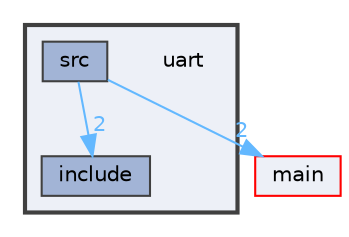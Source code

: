 digraph "uart"
{
 // LATEX_PDF_SIZE
  bgcolor="transparent";
  edge [fontname=Helvetica,fontsize=10,labelfontname=Helvetica,labelfontsize=10];
  node [fontname=Helvetica,fontsize=10,shape=box,height=0.2,width=0.4];
  compound=true
  subgraph clusterdir_43ad556cc113861ad71aa7c6f25342a2 {
    graph [ bgcolor="#edf0f7", pencolor="grey25", label="", fontname=Helvetica,fontsize=10 style="filled,bold", URL="dir_43ad556cc113861ad71aa7c6f25342a2.html",tooltip=""]
    dir_43ad556cc113861ad71aa7c6f25342a2 [shape=plaintext, label="uart"];
  dir_4b89f7852c8e94e98e70f48e5f207310 [label="include", fillcolor="#a2b4d6", color="grey25", style="filled", URL="dir_4b89f7852c8e94e98e70f48e5f207310.html",tooltip=""];
  dir_3ecfcfc4d261a0edf6db6e60e290bf65 [label="src", fillcolor="#a2b4d6", color="grey25", style="filled", URL="dir_3ecfcfc4d261a0edf6db6e60e290bf65.html",tooltip=""];
  }
  dir_5c982d53a68cdbcd421152b4020263a9 [label="main", fillcolor="#edf0f7", color="red", style="filled", URL="dir_5c982d53a68cdbcd421152b4020263a9.html",tooltip=""];
  dir_3ecfcfc4d261a0edf6db6e60e290bf65->dir_4b89f7852c8e94e98e70f48e5f207310 [headlabel="2", labeldistance=1.5 headhref="dir_000005_000001.html" href="dir_000005_000001.html" color="steelblue1" fontcolor="steelblue1"];
  dir_3ecfcfc4d261a0edf6db6e60e290bf65->dir_5c982d53a68cdbcd421152b4020263a9 [headlabel="2", labeldistance=1.5 headhref="dir_000005_000003.html" href="dir_000005_000003.html" color="steelblue1" fontcolor="steelblue1"];
}
